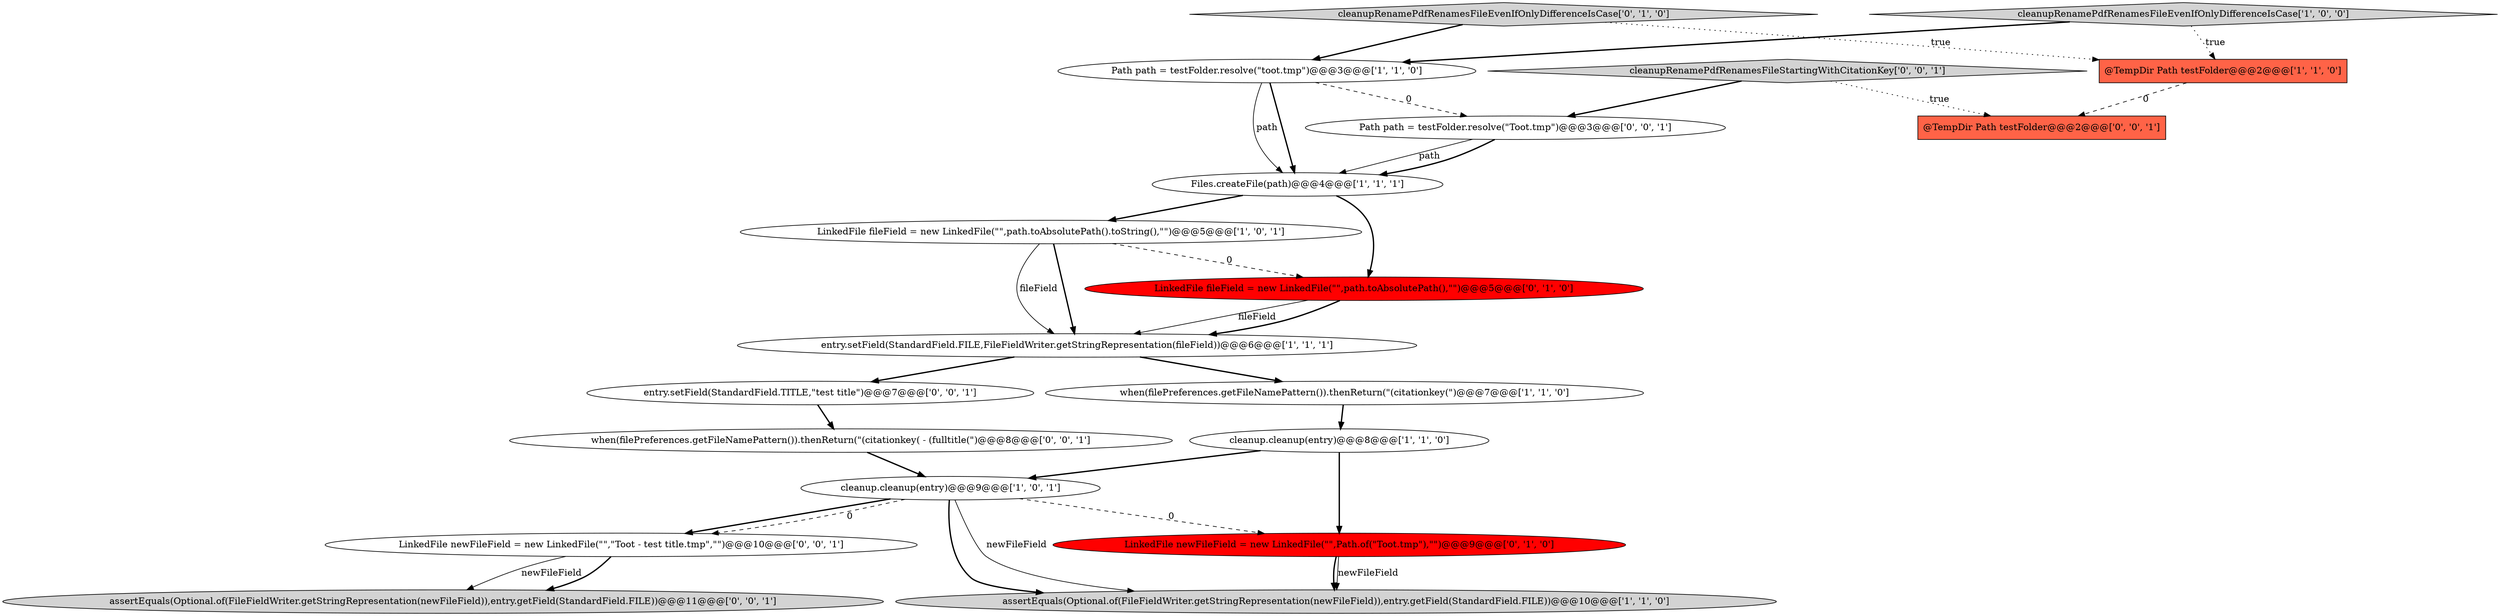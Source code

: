 digraph {
18 [style = filled, label = "when(filePreferences.getFileNamePattern()).thenReturn(\"(citationkey( - (fulltitle(\")@@@8@@@['0', '0', '1']", fillcolor = white, shape = ellipse image = "AAA0AAABBB3BBB"];
4 [style = filled, label = "Path path = testFolder.resolve(\"toot.tmp\")@@@3@@@['1', '1', '0']", fillcolor = white, shape = ellipse image = "AAA0AAABBB1BBB"];
1 [style = filled, label = "cleanup.cleanup(entry)@@@8@@@['1', '1', '0']", fillcolor = white, shape = ellipse image = "AAA0AAABBB1BBB"];
0 [style = filled, label = "LinkedFile fileField = new LinkedFile(\"\",path.toAbsolutePath().toString(),\"\")@@@5@@@['1', '0', '1']", fillcolor = white, shape = ellipse image = "AAA0AAABBB1BBB"];
14 [style = filled, label = "@TempDir Path testFolder@@@2@@@['0', '0', '1']", fillcolor = tomato, shape = box image = "AAA0AAABBB3BBB"];
8 [style = filled, label = "entry.setField(StandardField.FILE,FileFieldWriter.getStringRepresentation(fileField))@@@6@@@['1', '1', '1']", fillcolor = white, shape = ellipse image = "AAA0AAABBB1BBB"];
2 [style = filled, label = "cleanup.cleanup(entry)@@@9@@@['1', '0', '1']", fillcolor = white, shape = ellipse image = "AAA0AAABBB1BBB"];
12 [style = filled, label = "LinkedFile fileField = new LinkedFile(\"\",path.toAbsolutePath(),\"\")@@@5@@@['0', '1', '0']", fillcolor = red, shape = ellipse image = "AAA1AAABBB2BBB"];
7 [style = filled, label = "@TempDir Path testFolder@@@2@@@['1', '1', '0']", fillcolor = tomato, shape = box image = "AAA0AAABBB1BBB"];
17 [style = filled, label = "LinkedFile newFileField = new LinkedFile(\"\",\"Toot - test title.tmp\",\"\")@@@10@@@['0', '0', '1']", fillcolor = white, shape = ellipse image = "AAA0AAABBB3BBB"];
5 [style = filled, label = "Files.createFile(path)@@@4@@@['1', '1', '1']", fillcolor = white, shape = ellipse image = "AAA0AAABBB1BBB"];
10 [style = filled, label = "LinkedFile newFileField = new LinkedFile(\"\",Path.of(\"Toot.tmp\"),\"\")@@@9@@@['0', '1', '0']", fillcolor = red, shape = ellipse image = "AAA1AAABBB2BBB"];
19 [style = filled, label = "cleanupRenamePdfRenamesFileStartingWithCitationKey['0', '0', '1']", fillcolor = lightgray, shape = diamond image = "AAA0AAABBB3BBB"];
11 [style = filled, label = "cleanupRenamePdfRenamesFileEvenIfOnlyDifferenceIsCase['0', '1', '0']", fillcolor = lightgray, shape = diamond image = "AAA0AAABBB2BBB"];
6 [style = filled, label = "cleanupRenamePdfRenamesFileEvenIfOnlyDifferenceIsCase['1', '0', '0']", fillcolor = lightgray, shape = diamond image = "AAA0AAABBB1BBB"];
9 [style = filled, label = "when(filePreferences.getFileNamePattern()).thenReturn(\"(citationkey(\")@@@7@@@['1', '1', '0']", fillcolor = white, shape = ellipse image = "AAA0AAABBB1BBB"];
13 [style = filled, label = "assertEquals(Optional.of(FileFieldWriter.getStringRepresentation(newFileField)),entry.getField(StandardField.FILE))@@@11@@@['0', '0', '1']", fillcolor = lightgray, shape = ellipse image = "AAA0AAABBB3BBB"];
16 [style = filled, label = "entry.setField(StandardField.TITLE,\"test title\")@@@7@@@['0', '0', '1']", fillcolor = white, shape = ellipse image = "AAA0AAABBB3BBB"];
3 [style = filled, label = "assertEquals(Optional.of(FileFieldWriter.getStringRepresentation(newFileField)),entry.getField(StandardField.FILE))@@@10@@@['1', '1', '0']", fillcolor = lightgray, shape = ellipse image = "AAA0AAABBB1BBB"];
15 [style = filled, label = "Path path = testFolder.resolve(\"Toot.tmp\")@@@3@@@['0', '0', '1']", fillcolor = white, shape = ellipse image = "AAA0AAABBB3BBB"];
2->17 [style = bold, label=""];
11->7 [style = dotted, label="true"];
8->16 [style = bold, label=""];
19->14 [style = dotted, label="true"];
16->18 [style = bold, label=""];
17->13 [style = solid, label="newFileField"];
7->14 [style = dashed, label="0"];
15->5 [style = solid, label="path"];
2->3 [style = bold, label=""];
11->4 [style = bold, label=""];
12->8 [style = solid, label="fileField"];
10->3 [style = bold, label=""];
0->12 [style = dashed, label="0"];
18->2 [style = bold, label=""];
0->8 [style = solid, label="fileField"];
2->17 [style = dashed, label="0"];
15->5 [style = bold, label=""];
2->10 [style = dashed, label="0"];
6->4 [style = bold, label=""];
5->0 [style = bold, label=""];
5->12 [style = bold, label=""];
12->8 [style = bold, label=""];
4->15 [style = dashed, label="0"];
0->8 [style = bold, label=""];
8->9 [style = bold, label=""];
6->7 [style = dotted, label="true"];
10->3 [style = solid, label="newFileField"];
4->5 [style = solid, label="path"];
1->2 [style = bold, label=""];
17->13 [style = bold, label=""];
19->15 [style = bold, label=""];
9->1 [style = bold, label=""];
1->10 [style = bold, label=""];
4->5 [style = bold, label=""];
2->3 [style = solid, label="newFileField"];
}
